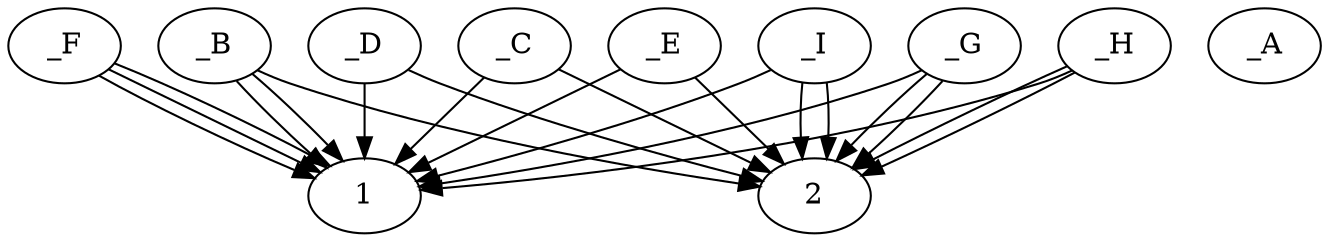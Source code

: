 digraph {

rankdir = TD

1_F -> 1_A,2_A
1_D -> 1_B
2_F -> 1_A,2_A
1_B -> 2_B
1_C -> 2_C
1_D -> 2_C
2_C -> 1_B
1_I -> 2_F
2_B -> 1_A,2_A
1_B -> 1_A,2_A
1_F -> 1_A,2_A
1_E,2_E -> 1_B
1_E,2_E -> 2_B
1_G,2_G -> 1_F
1_G,2_G -> 2_F
1_G,2_G -> 2_F
1_H,2_H -> 1_F
1_H,2_H -> 2_B
1_H,2_H -> 2_B
1_I,2_I -> 2_F
1_I,2_I -> 1_A,2_A
}
